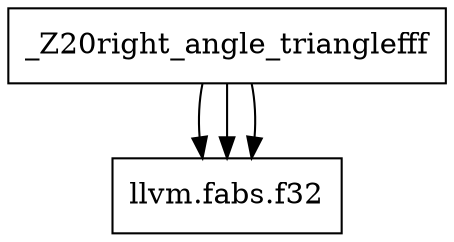 digraph CallGraph {
    // Define nodes
    node [shape=box];

    // Function nodes
    right_angle_triangle [label="_Z20right_angle_trianglefff"];
    llvm_fabs_f32 [label="llvm.fabs.f32"];

    // Define edges (function calls)
    right_angle_triangle -> llvm_fabs_f32;
    right_angle_triangle -> llvm_fabs_f32; // Called multiple times
    right_angle_triangle -> llvm_fabs_f32; // Called multiple times
}
